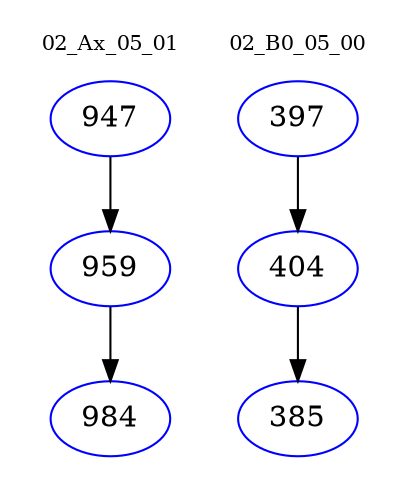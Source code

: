 digraph{
subgraph cluster_0 {
color = white
label = "02_Ax_05_01";
fontsize=10;
T0_947 [label="947", color="blue"]
T0_947 -> T0_959 [color="black"]
T0_959 [label="959", color="blue"]
T0_959 -> T0_984 [color="black"]
T0_984 [label="984", color="blue"]
}
subgraph cluster_1 {
color = white
label = "02_B0_05_00";
fontsize=10;
T1_397 [label="397", color="blue"]
T1_397 -> T1_404 [color="black"]
T1_404 [label="404", color="blue"]
T1_404 -> T1_385 [color="black"]
T1_385 [label="385", color="blue"]
}
}
